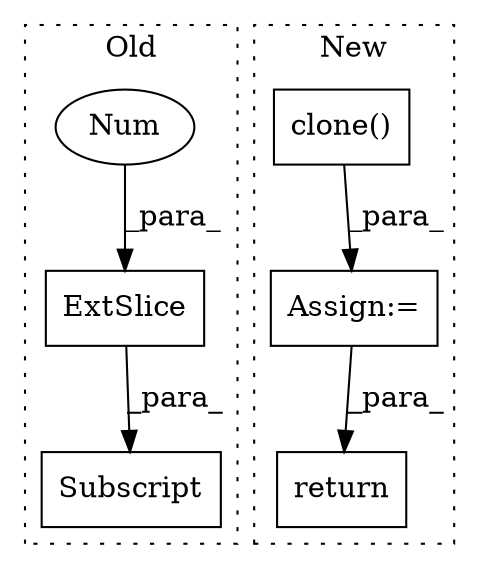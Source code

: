 digraph G {
subgraph cluster0 {
1 [label="ExtSlice" a="85" s="19727" l="9" shape="box"];
3 [label="Subscript" a="63" s="19727,0" l="21,0" shape="box"];
6 [label="Num" a="76" s="19746" l="1" shape="ellipse"];
label = "Old";
style="dotted";
}
subgraph cluster1 {
2 [label="clone()" a="75" s="19418" l="52" shape="box"];
4 [label="Assign:=" a="68" s="19415" l="3" shape="box"];
5 [label="return" a="93" s="19560" l="7" shape="box"];
label = "New";
style="dotted";
}
1 -> 3 [label="_para_"];
2 -> 4 [label="_para_"];
4 -> 5 [label="_para_"];
6 -> 1 [label="_para_"];
}